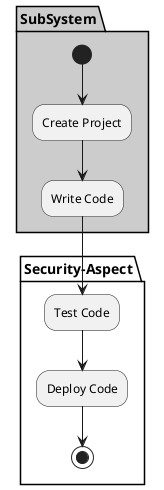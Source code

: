 @startuml

partition "Security-Aspect" {

}

partition SubSystem  #cccccc {
  (*) --> "Create Project"
  --> "Write Code"
}

partition "Security-Aspect" {
  "Write Code" --> "Test Code"
  "Test Code" --> "Deploy Code"
  "Deploy Code" --> (*)
}

@enduml

